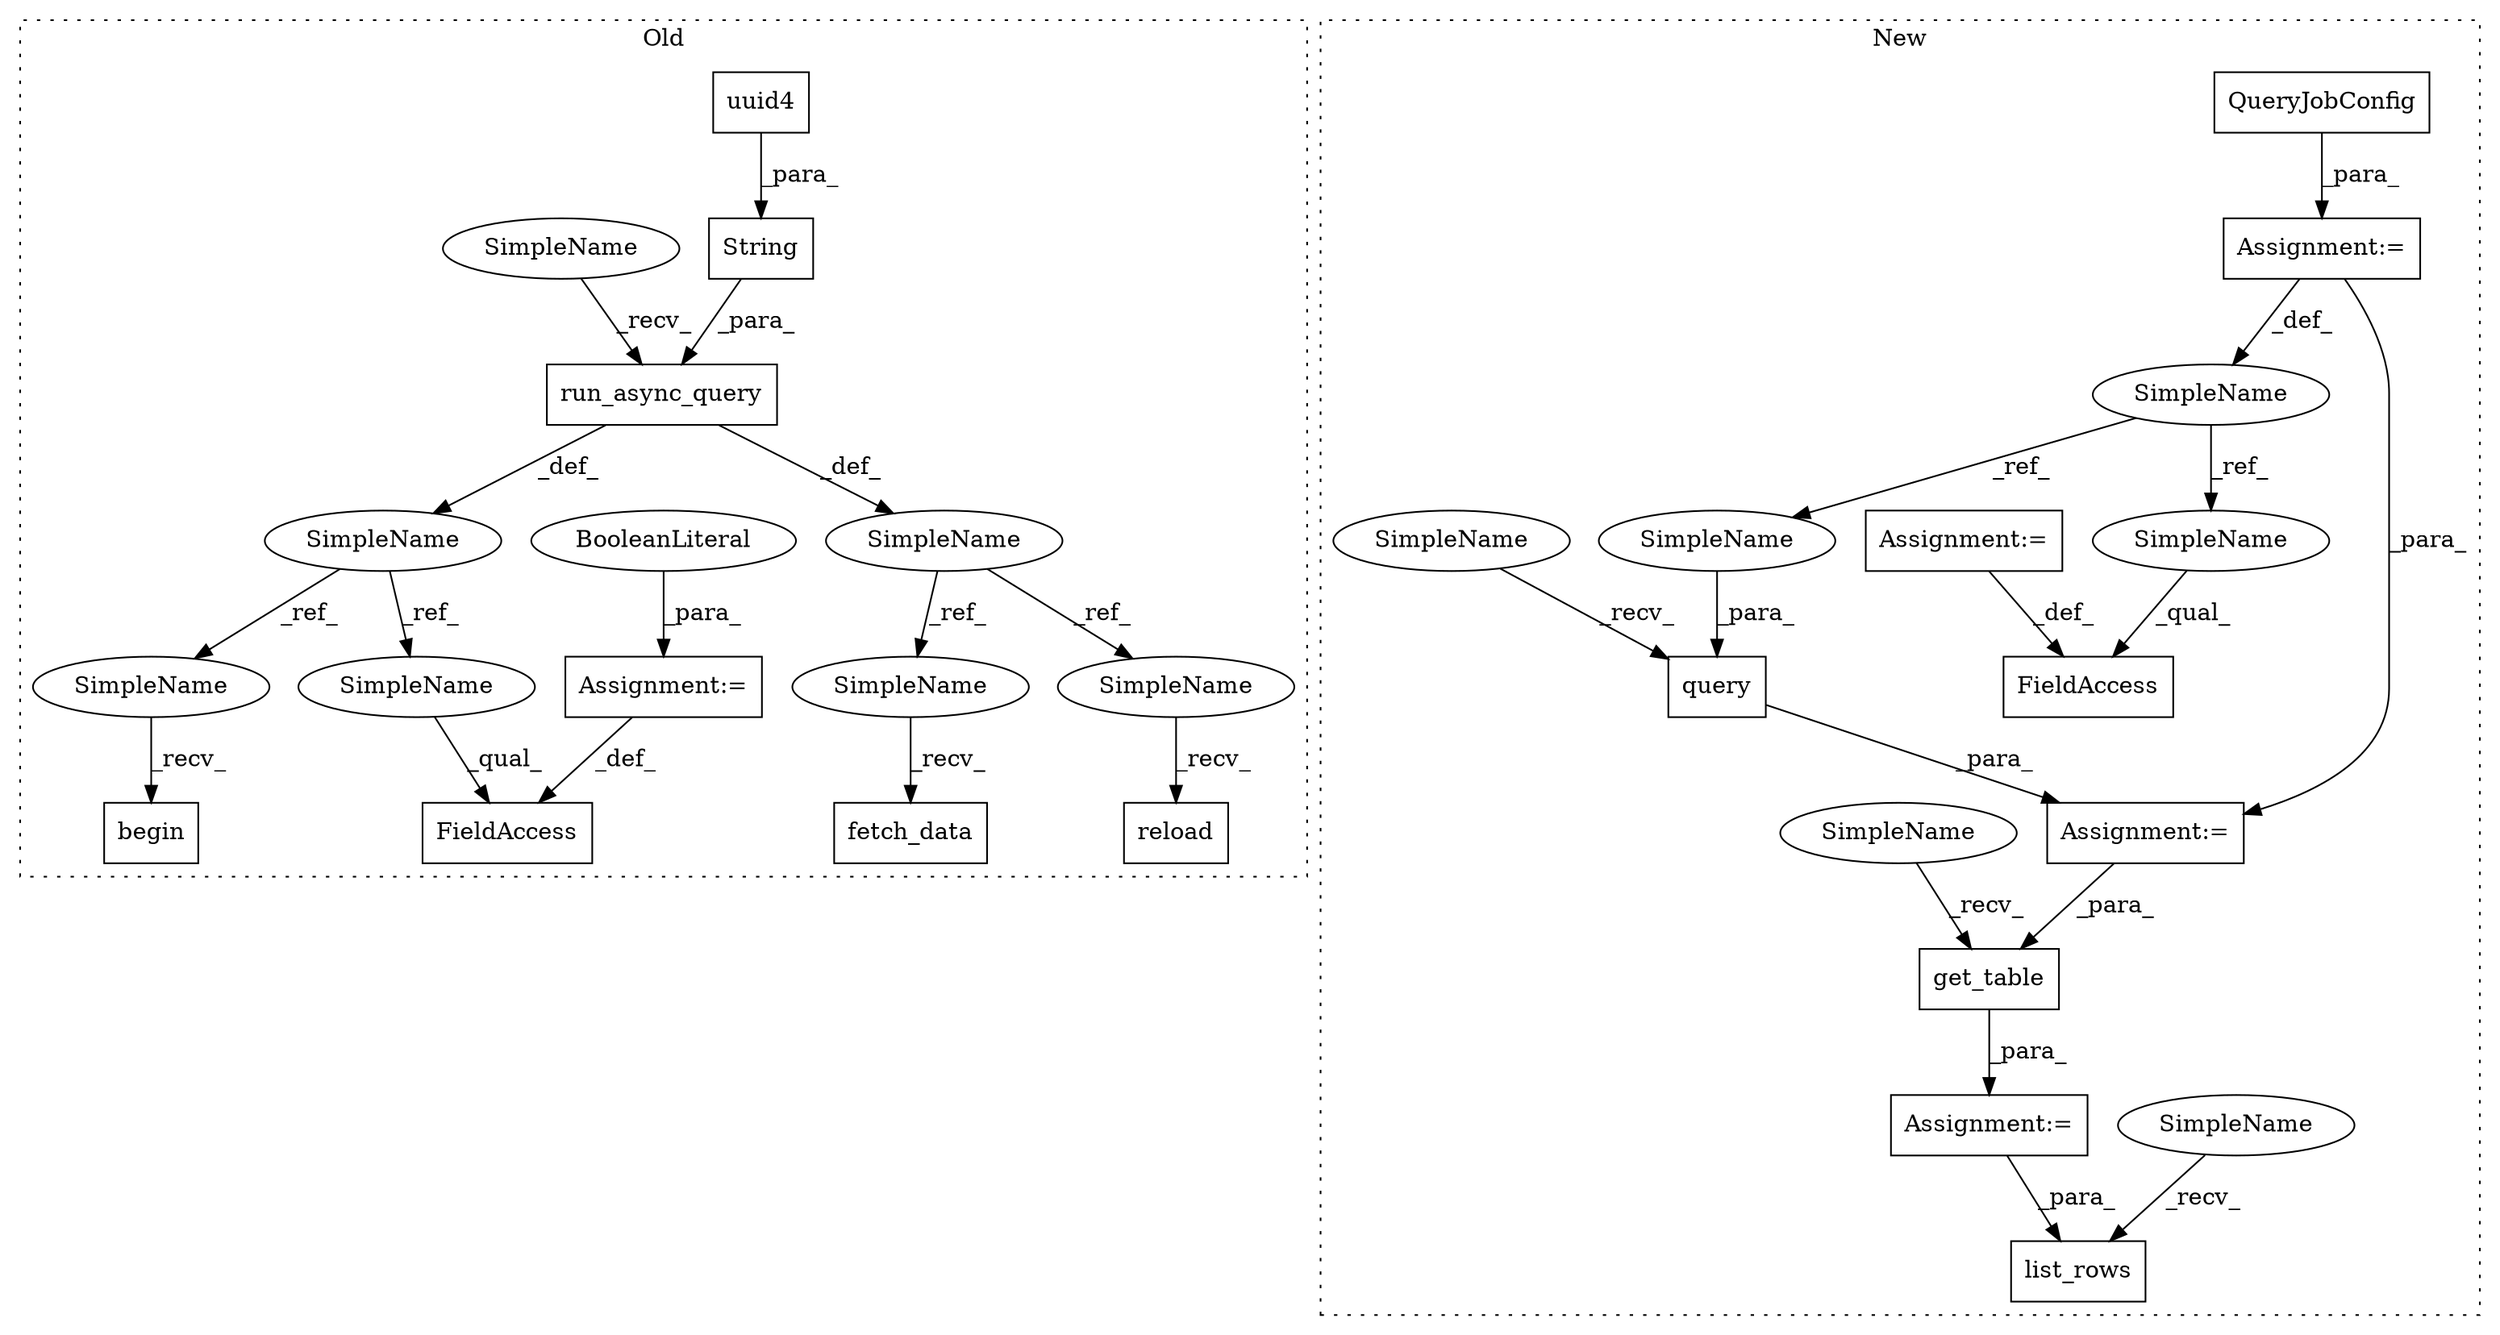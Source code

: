 digraph G {
subgraph cluster0 {
1 [label="uuid4" a="32" s="1509" l="7" shape="box"];
3 [label="String" a="32" s="1497,1516" l="7,1" shape="box"];
4 [label="run_async_query" a="32" s="1481,1667" l="16,2" shape="box"];
5 [label="reload" a="32" s="1821" l="8" shape="box"];
6 [label="FieldAccess" a="22" s="1675" l="24" shape="box"];
7 [label="SimpleName" a="42" s="1464" l="9" shape="ellipse"];
8 [label="begin" a="32" s="1721" l="7" shape="box"];
9 [label="fetch_data" a="32" s="1916" l="12" shape="box"];
18 [label="Assignment:=" a="7" s="1699" l="1" shape="box"];
19 [label="BooleanLiteral" a="9" s="1700" l="5" shape="ellipse"];
21 [label="SimpleName" a="42" s="1758" l="17" shape="ellipse"];
22 [label="SimpleName" a="42" s="1474" l="6" shape="ellipse"];
23 [label="SimpleName" a="42" s="1803" l="17" shape="ellipse"];
24 [label="SimpleName" a="42" s="1898" l="17" shape="ellipse"];
28 [label="SimpleName" a="42" s="1711" l="9" shape="ellipse"];
29 [label="SimpleName" a="42" s="1675" l="9" shape="ellipse"];
label = "Old";
style="dotted";
}
subgraph cluster1 {
2 [label="query" a="32" s="1868,1890" l="6,1" shape="box"];
10 [label="Assignment:=" a="7" s="1860" l="1" shape="box"];
11 [label="Assignment:=" a="7" s="1975" l="1" shape="box"];
12 [label="list_rows" a="32" s="2091,2106" l="10,1" shape="box"];
13 [label="QueryJobConfig" a="32" s="1783" l="16" shape="box"];
14 [label="SimpleName" a="42" s="1763" l="10" shape="ellipse"];
15 [label="FieldAccess" a="22" s="1805" l="27" shape="box"];
16 [label="get_table" a="32" s="1983,2014" l="10,1" shape="box"];
17 [label="Assignment:=" a="7" s="1773" l="1" shape="box"];
20 [label="Assignment:=" a="7" s="1832" l="1" shape="box"];
25 [label="SimpleName" a="42" s="1861" l="6" shape="ellipse"];
26 [label="SimpleName" a="42" s="2084" l="6" shape="ellipse"];
27 [label="SimpleName" a="42" s="1976" l="6" shape="ellipse"];
30 [label="SimpleName" a="42" s="1880" l="10" shape="ellipse"];
31 [label="SimpleName" a="42" s="1805" l="10" shape="ellipse"];
label = "New";
style="dotted";
}
1 -> 3 [label="_para_"];
2 -> 10 [label="_para_"];
3 -> 4 [label="_para_"];
4 -> 21 [label="_def_"];
4 -> 7 [label="_def_"];
7 -> 28 [label="_ref_"];
7 -> 29 [label="_ref_"];
10 -> 16 [label="_para_"];
11 -> 12 [label="_para_"];
13 -> 17 [label="_para_"];
14 -> 30 [label="_ref_"];
14 -> 31 [label="_ref_"];
16 -> 11 [label="_para_"];
17 -> 10 [label="_para_"];
17 -> 14 [label="_def_"];
18 -> 6 [label="_def_"];
19 -> 18 [label="_para_"];
20 -> 15 [label="_def_"];
21 -> 23 [label="_ref_"];
21 -> 24 [label="_ref_"];
22 -> 4 [label="_recv_"];
23 -> 5 [label="_recv_"];
24 -> 9 [label="_recv_"];
25 -> 2 [label="_recv_"];
26 -> 12 [label="_recv_"];
27 -> 16 [label="_recv_"];
28 -> 8 [label="_recv_"];
29 -> 6 [label="_qual_"];
30 -> 2 [label="_para_"];
31 -> 15 [label="_qual_"];
}
